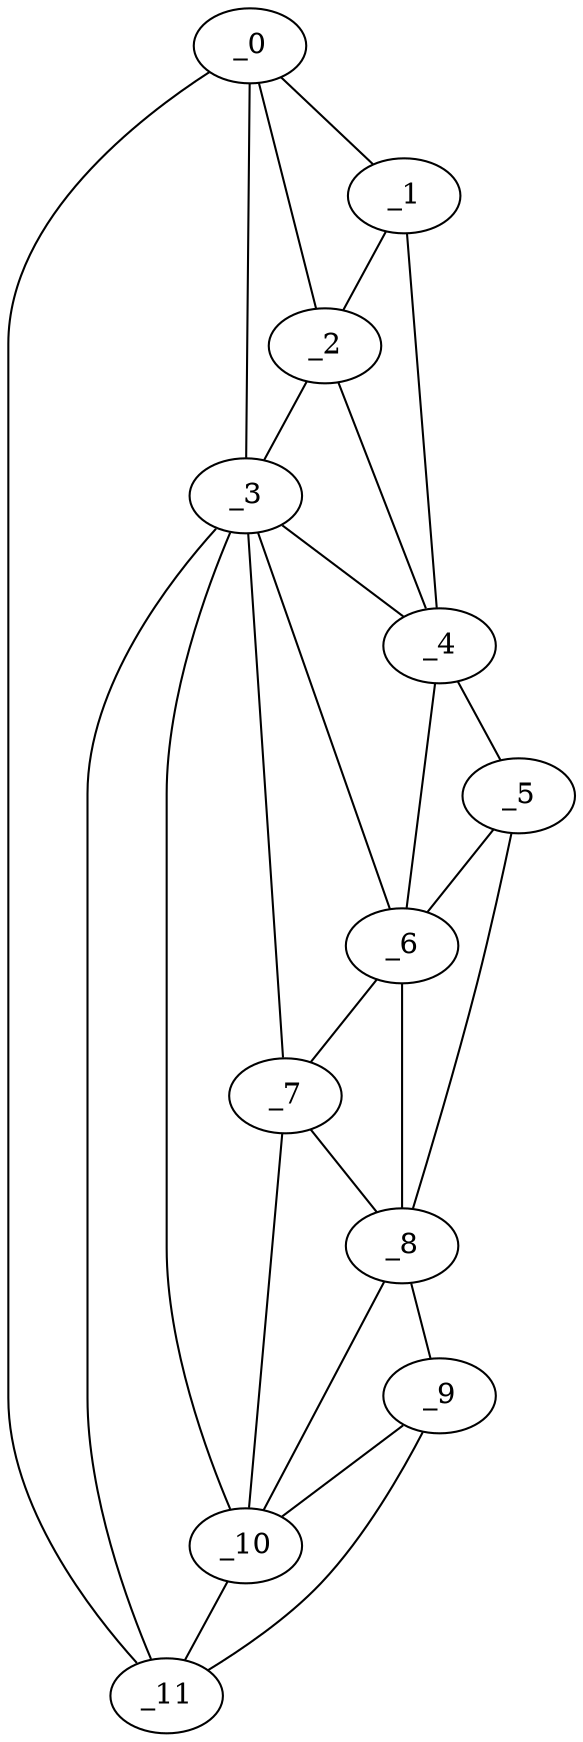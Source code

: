 graph "obj53__325.gxl" {
	_0	 [x=6,
		y=68];
	_1	 [x=13,
		y=41];
	_0 -- _1	 [valence=1];
	_2	 [x=33,
		y=54];
	_0 -- _2	 [valence=2];
	_3	 [x=38,
		y=63];
	_0 -- _3	 [valence=1];
	_11	 [x=124,
		y=82];
	_0 -- _11	 [valence=1];
	_1 -- _2	 [valence=2];
	_4	 [x=80,
		y=26];
	_1 -- _4	 [valence=1];
	_2 -- _3	 [valence=2];
	_2 -- _4	 [valence=2];
	_3 -- _4	 [valence=2];
	_6	 [x=95,
		y=30];
	_3 -- _6	 [valence=1];
	_7	 [x=103,
		y=35];
	_3 -- _7	 [valence=1];
	_10	 [x=120,
		y=69];
	_3 -- _10	 [valence=2];
	_3 -- _11	 [valence=2];
	_5	 [x=89,
		y=26];
	_4 -- _5	 [valence=1];
	_4 -- _6	 [valence=2];
	_5 -- _6	 [valence=1];
	_8	 [x=107,
		y=37];
	_5 -- _8	 [valence=1];
	_6 -- _7	 [valence=1];
	_6 -- _8	 [valence=2];
	_7 -- _8	 [valence=2];
	_7 -- _10	 [valence=2];
	_9	 [x=120,
		y=50];
	_8 -- _9	 [valence=1];
	_8 -- _10	 [valence=1];
	_9 -- _10	 [valence=2];
	_9 -- _11	 [valence=1];
	_10 -- _11	 [valence=2];
}

